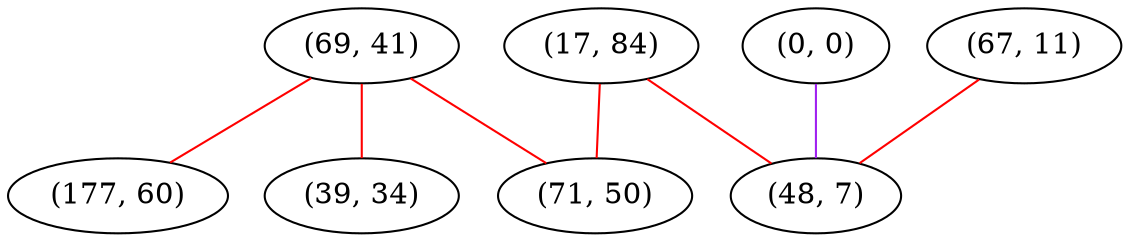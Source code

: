 graph "" {
"(69, 41)";
"(0, 0)";
"(177, 60)";
"(67, 11)";
"(17, 84)";
"(71, 50)";
"(48, 7)";
"(39, 34)";
"(69, 41)" -- "(177, 60)"  [color=red, key=0, weight=1];
"(69, 41)" -- "(71, 50)"  [color=red, key=0, weight=1];
"(69, 41)" -- "(39, 34)"  [color=red, key=0, weight=1];
"(0, 0)" -- "(48, 7)"  [color=purple, key=0, weight=4];
"(67, 11)" -- "(48, 7)"  [color=red, key=0, weight=1];
"(17, 84)" -- "(48, 7)"  [color=red, key=0, weight=1];
"(17, 84)" -- "(71, 50)"  [color=red, key=0, weight=1];
}
